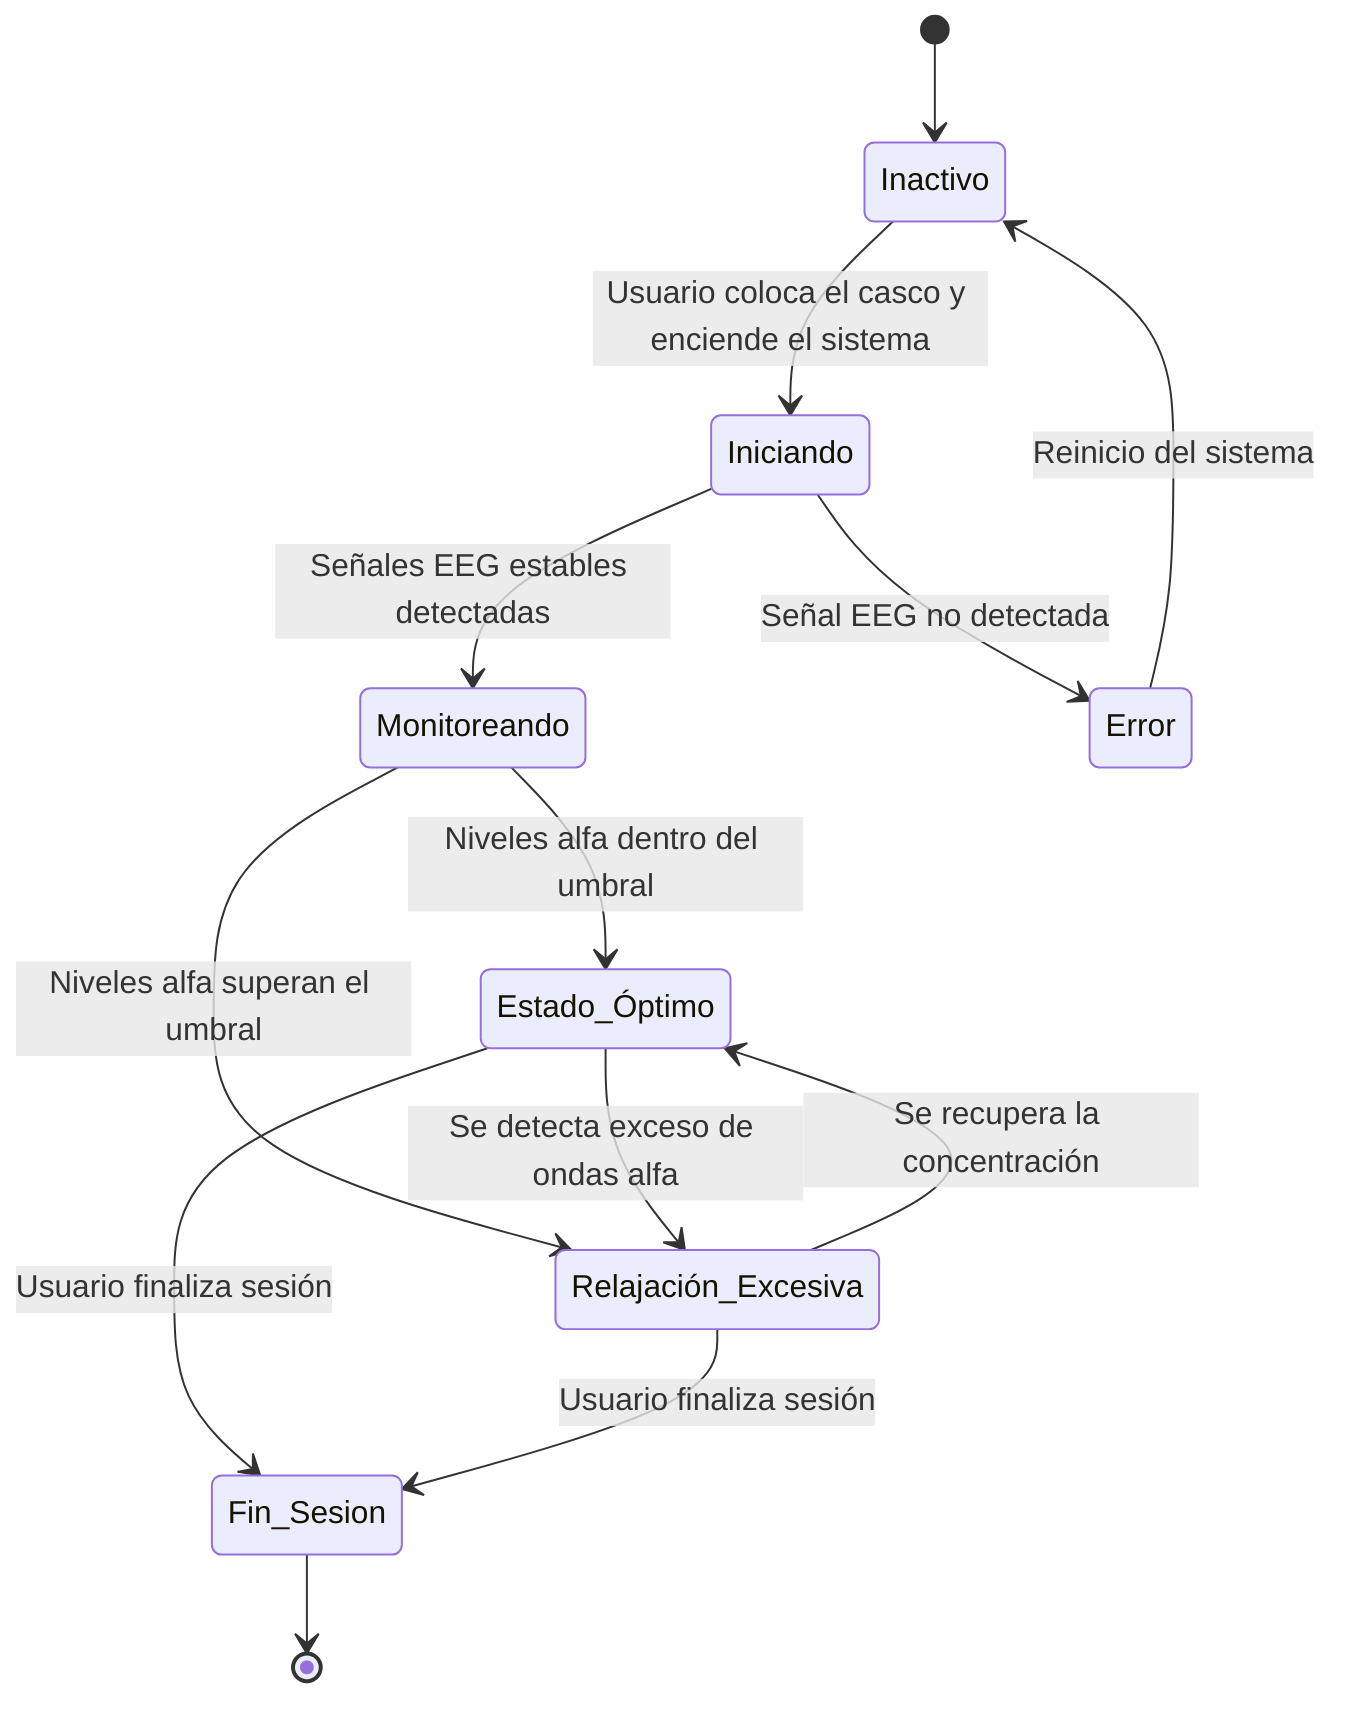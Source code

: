stateDiagram-v2
    [*] --> Inactivo

    Inactivo --> Iniciando : Usuario coloca el casco y enciende el sistema

    Iniciando --> Monitoreando : Señales EEG estables detectadas

    Monitoreando --> Estado_Óptimo : Niveles alfa dentro del umbral
    Monitoreando --> Relajación_Excesiva : Niveles alfa superan el umbral

    Estado_Óptimo --> Relajación_Excesiva : Se detecta exceso de ondas alfa
    Relajación_Excesiva --> Estado_Óptimo : Se recupera la concentración

    Estado_Óptimo --> Fin_Sesion : Usuario finaliza sesión
    Relajación_Excesiva --> Fin_Sesion : Usuario finaliza sesión

    Fin_Sesion --> [*]

    %% Opcionalmente podés agregar errores o reinicios
    Iniciando --> Error : Señal EEG no detectada
    Error --> Inactivo : Reinicio del sistema